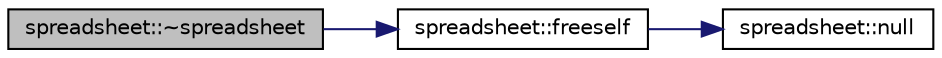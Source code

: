 digraph "spreadsheet::~spreadsheet"
{
  edge [fontname="Helvetica",fontsize="10",labelfontname="Helvetica",labelfontsize="10"];
  node [fontname="Helvetica",fontsize="10",shape=record];
  rankdir="LR";
  Node3 [label="spreadsheet::~spreadsheet",height=0.2,width=0.4,color="black", fillcolor="grey75", style="filled", fontcolor="black"];
  Node3 -> Node4 [color="midnightblue",fontsize="10",style="solid",fontname="Helvetica"];
  Node4 [label="spreadsheet::freeself",height=0.2,width=0.4,color="black", fillcolor="white", style="filled",URL="$d8/d11/classspreadsheet.html#a33d573e9994adb36c53e6ff673db9766"];
  Node4 -> Node5 [color="midnightblue",fontsize="10",style="solid",fontname="Helvetica"];
  Node5 [label="spreadsheet::null",height=0.2,width=0.4,color="black", fillcolor="white", style="filled",URL="$d8/d11/classspreadsheet.html#a69de03c34f8556d93388fe8c6233189c"];
}
